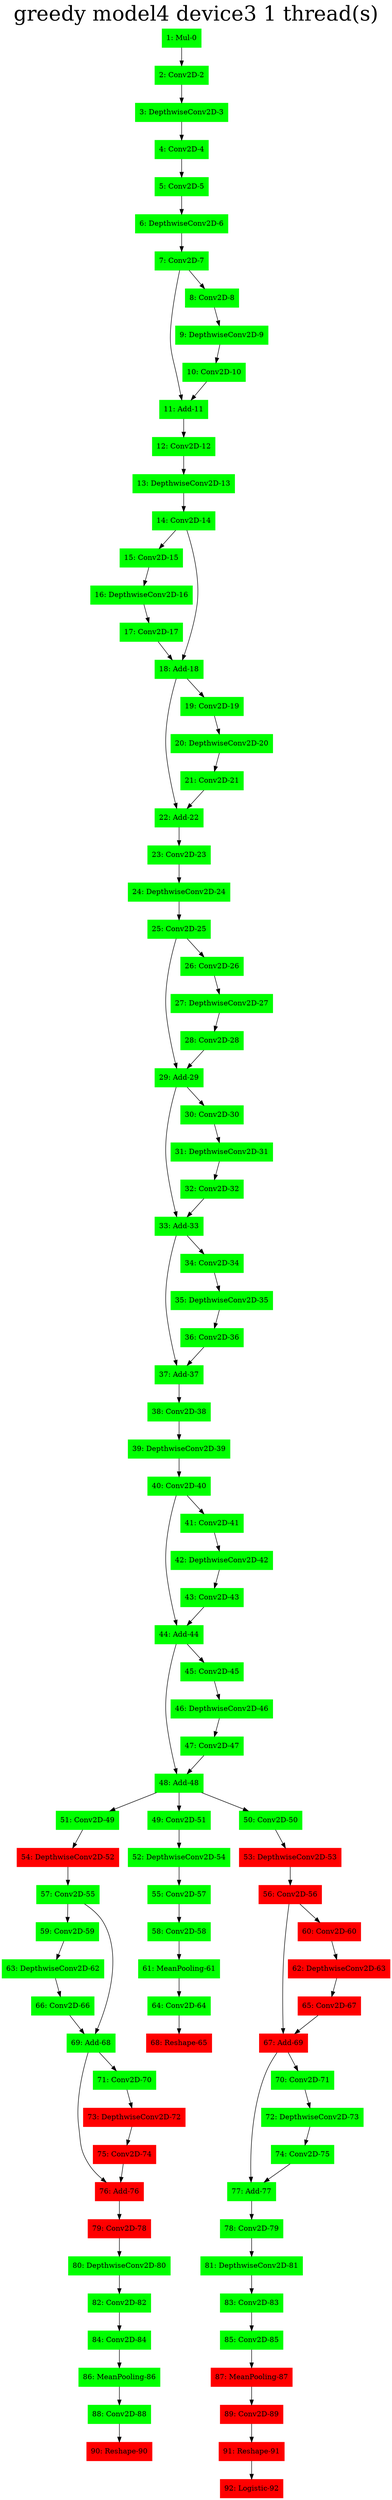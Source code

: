 digraph G {
label     = "greedy model4 device3 1 thread(s)"
    labelloc  =  t // t: Place the graph's title on top.
    fontsize  = 40 // Make title stand out by giving a large font size
    fontcolor = black"1: Mul-0"->"2: Conv2D-2";
"1: Mul-0" [shape=box,style=filled,color=green];
"2: Conv2D-2"->"3: DepthwiseConv2D-3";
"2: Conv2D-2" [shape=box,style=filled,color=green];
"3: DepthwiseConv2D-3"->"4: Conv2D-4";
"3: DepthwiseConv2D-3" [shape=box,style=filled,color=green];
"4: Conv2D-4"->"5: Conv2D-5";
"4: Conv2D-4" [shape=box,style=filled,color=green];
"5: Conv2D-5"->"6: DepthwiseConv2D-6";
"5: Conv2D-5" [shape=box,style=filled,color=green];
"6: DepthwiseConv2D-6"->"7: Conv2D-7";
"6: DepthwiseConv2D-6" [shape=box,style=filled,color=green];
"7: Conv2D-7"->"11: Add-11";
"7: Conv2D-7"->"8: Conv2D-8";
"7: Conv2D-7" [shape=box,style=filled,color=green];
"8: Conv2D-8"->"9: DepthwiseConv2D-9";
"8: Conv2D-8" [shape=box,style=filled,color=green];
"9: DepthwiseConv2D-9"->"10: Conv2D-10";
"9: DepthwiseConv2D-9" [shape=box,style=filled,color=green];
"10: Conv2D-10"->"11: Add-11";
"10: Conv2D-10" [shape=box,style=filled,color=green];
"11: Add-11"->"12: Conv2D-12";
"11: Add-11" [shape=box,style=filled,color=green];
"12: Conv2D-12"->"13: DepthwiseConv2D-13";
"12: Conv2D-12" [shape=box,style=filled,color=green];
"13: DepthwiseConv2D-13"->"14: Conv2D-14";
"13: DepthwiseConv2D-13" [shape=box,style=filled,color=green];
"14: Conv2D-14"->"15: Conv2D-15";
"14: Conv2D-14"->"18: Add-18";
"14: Conv2D-14" [shape=box,style=filled,color=green];
"15: Conv2D-15"->"16: DepthwiseConv2D-16";
"15: Conv2D-15" [shape=box,style=filled,color=green];
"16: DepthwiseConv2D-16"->"17: Conv2D-17";
"16: DepthwiseConv2D-16" [shape=box,style=filled,color=green];
"17: Conv2D-17"->"18: Add-18";
"17: Conv2D-17" [shape=box,style=filled,color=green];
"18: Add-18"->"22: Add-22";
"18: Add-18"->"19: Conv2D-19";
"18: Add-18" [shape=box,style=filled,color=green];
"19: Conv2D-19"->"20: DepthwiseConv2D-20";
"19: Conv2D-19" [shape=box,style=filled,color=green];
"20: DepthwiseConv2D-20"->"21: Conv2D-21";
"20: DepthwiseConv2D-20" [shape=box,style=filled,color=green];
"21: Conv2D-21"->"22: Add-22";
"21: Conv2D-21" [shape=box,style=filled,color=green];
"22: Add-22"->"23: Conv2D-23";
"22: Add-22" [shape=box,style=filled,color=green];
"23: Conv2D-23"->"24: DepthwiseConv2D-24";
"23: Conv2D-23" [shape=box,style=filled,color=green];
"24: DepthwiseConv2D-24"->"25: Conv2D-25";
"24: DepthwiseConv2D-24" [shape=box,style=filled,color=green];
"25: Conv2D-25"->"29: Add-29";
"25: Conv2D-25"->"26: Conv2D-26";
"25: Conv2D-25" [shape=box,style=filled,color=green];
"26: Conv2D-26"->"27: DepthwiseConv2D-27";
"26: Conv2D-26" [shape=box,style=filled,color=green];
"27: DepthwiseConv2D-27"->"28: Conv2D-28";
"27: DepthwiseConv2D-27" [shape=box,style=filled,color=green];
"28: Conv2D-28"->"29: Add-29";
"28: Conv2D-28" [shape=box,style=filled,color=green];
"29: Add-29"->"33: Add-33";
"29: Add-29"->"30: Conv2D-30";
"29: Add-29" [shape=box,style=filled,color=green];
"30: Conv2D-30"->"31: DepthwiseConv2D-31";
"30: Conv2D-30" [shape=box,style=filled,color=green];
"31: DepthwiseConv2D-31"->"32: Conv2D-32";
"31: DepthwiseConv2D-31" [shape=box,style=filled,color=green];
"32: Conv2D-32"->"33: Add-33";
"32: Conv2D-32" [shape=box,style=filled,color=green];
"33: Add-33"->"37: Add-37";
"33: Add-33"->"34: Conv2D-34";
"33: Add-33" [shape=box,style=filled,color=green];
"34: Conv2D-34"->"35: DepthwiseConv2D-35";
"34: Conv2D-34" [shape=box,style=filled,color=green];
"35: DepthwiseConv2D-35"->"36: Conv2D-36";
"35: DepthwiseConv2D-35" [shape=box,style=filled,color=green];
"36: Conv2D-36"->"37: Add-37";
"36: Conv2D-36" [shape=box,style=filled,color=green];
"37: Add-37"->"38: Conv2D-38";
"37: Add-37" [shape=box,style=filled,color=green];
"38: Conv2D-38"->"39: DepthwiseConv2D-39";
"38: Conv2D-38" [shape=box,style=filled,color=green];
"39: DepthwiseConv2D-39"->"40: Conv2D-40";
"39: DepthwiseConv2D-39" [shape=box,style=filled,color=green];
"40: Conv2D-40"->"44: Add-44";
"40: Conv2D-40"->"41: Conv2D-41";
"40: Conv2D-40" [shape=box,style=filled,color=green];
"41: Conv2D-41"->"42: DepthwiseConv2D-42";
"41: Conv2D-41" [shape=box,style=filled,color=green];
"42: DepthwiseConv2D-42"->"43: Conv2D-43";
"42: DepthwiseConv2D-42" [shape=box,style=filled,color=green];
"43: Conv2D-43"->"44: Add-44";
"43: Conv2D-43" [shape=box,style=filled,color=green];
"44: Add-44"->"48: Add-48";
"44: Add-44"->"45: Conv2D-45";
"44: Add-44" [shape=box,style=filled,color=green];
"45: Conv2D-45"->"46: DepthwiseConv2D-46";
"45: Conv2D-45" [shape=box,style=filled,color=green];
"46: DepthwiseConv2D-46"->"47: Conv2D-47";
"46: DepthwiseConv2D-46" [shape=box,style=filled,color=green];
"47: Conv2D-47"->"48: Add-48";
"47: Conv2D-47" [shape=box,style=filled,color=green];
"48: Add-48"->"51: Conv2D-49";
"48: Add-48"->"49: Conv2D-51";
"48: Add-48"->"50: Conv2D-50";
"48: Add-48" [shape=box,style=filled,color=green];
"49: Conv2D-51"->"52: DepthwiseConv2D-54";
"49: Conv2D-51" [shape=box,style=filled,color=green];
"52: DepthwiseConv2D-54"->"55: Conv2D-57";
"52: DepthwiseConv2D-54" [shape=box,style=filled,color=green];
"55: Conv2D-57"->"58: Conv2D-58";
"55: Conv2D-57" [shape=box,style=filled,color=green];
"58: Conv2D-58"->"61: MeanPooling-61";
"58: Conv2D-58" [shape=box,style=filled,color=green];
"61: MeanPooling-61"->"64: Conv2D-64";
"61: MeanPooling-61" [shape=box,style=filled,color=green];
"64: Conv2D-64"->"68: Reshape-65";
"64: Conv2D-64" [shape=box,style=filled,color=green];
"68: Reshape-65" [shape=box,style=filled,color=red];
"50: Conv2D-50"->"53: DepthwiseConv2D-53";
"50: Conv2D-50" [shape=box,style=filled,color=green];
"53: DepthwiseConv2D-53"->"56: Conv2D-56";
"53: DepthwiseConv2D-53" [shape=box,style=filled,color=red];
"56: Conv2D-56"->"67: Add-69";
"56: Conv2D-56"->"60: Conv2D-60";
"56: Conv2D-56" [shape=box,style=filled,color=red];
"60: Conv2D-60"->"62: DepthwiseConv2D-63";
"60: Conv2D-60" [shape=box,style=filled,color=red];
"62: DepthwiseConv2D-63"->"65: Conv2D-67";
"62: DepthwiseConv2D-63" [shape=box,style=filled,color=red];
"65: Conv2D-67"->"67: Add-69";
"65: Conv2D-67" [shape=box,style=filled,color=red];
"67: Add-69"->"77: Add-77";
"67: Add-69"->"70: Conv2D-71";
"67: Add-69" [shape=box,style=filled,color=red];
"70: Conv2D-71"->"72: DepthwiseConv2D-73";
"70: Conv2D-71" [shape=box,style=filled,color=green];
"72: DepthwiseConv2D-73"->"74: Conv2D-75";
"72: DepthwiseConv2D-73" [shape=box,style=filled,color=green];
"74: Conv2D-75"->"77: Add-77";
"74: Conv2D-75" [shape=box,style=filled,color=green];
"77: Add-77"->"78: Conv2D-79";
"77: Add-77" [shape=box,style=filled,color=green];
"78: Conv2D-79"->"81: DepthwiseConv2D-81";
"78: Conv2D-79" [shape=box,style=filled,color=green];
"81: DepthwiseConv2D-81"->"83: Conv2D-83";
"81: DepthwiseConv2D-81" [shape=box,style=filled,color=green];
"83: Conv2D-83"->"85: Conv2D-85";
"83: Conv2D-83" [shape=box,style=filled,color=green];
"85: Conv2D-85"->"87: MeanPooling-87";
"85: Conv2D-85" [shape=box,style=filled,color=green];
"87: MeanPooling-87"->"89: Conv2D-89";
"87: MeanPooling-87" [shape=box,style=filled,color=red];
"89: Conv2D-89"->"91: Reshape-91";
"89: Conv2D-89" [shape=box,style=filled,color=red];
"91: Reshape-91"->"92: Logistic-92";
"91: Reshape-91" [shape=box,style=filled,color=red];
"92: Logistic-92" [shape=box,style=filled,color=red];
"51: Conv2D-49"->"54: DepthwiseConv2D-52";
"51: Conv2D-49" [shape=box,style=filled,color=green];
"54: DepthwiseConv2D-52"->"57: Conv2D-55";
"54: DepthwiseConv2D-52" [shape=box,style=filled,color=red];
"57: Conv2D-55"->"59: Conv2D-59";
"57: Conv2D-55"->"69: Add-68";
"57: Conv2D-55" [shape=box,style=filled,color=green];
"59: Conv2D-59"->"63: DepthwiseConv2D-62";
"59: Conv2D-59" [shape=box,style=filled,color=green];
"63: DepthwiseConv2D-62"->"66: Conv2D-66";
"63: DepthwiseConv2D-62" [shape=box,style=filled,color=green];
"66: Conv2D-66"->"69: Add-68";
"66: Conv2D-66" [shape=box,style=filled,color=green];
"69: Add-68"->"76: Add-76";
"69: Add-68"->"71: Conv2D-70";
"69: Add-68" [shape=box,style=filled,color=green];
"71: Conv2D-70"->"73: DepthwiseConv2D-72";
"71: Conv2D-70" [shape=box,style=filled,color=green];
"73: DepthwiseConv2D-72"->"75: Conv2D-74";
"73: DepthwiseConv2D-72" [shape=box,style=filled,color=red];
"75: Conv2D-74"->"76: Add-76";
"75: Conv2D-74" [shape=box,style=filled,color=red];
"76: Add-76"->"79: Conv2D-78";
"76: Add-76" [shape=box,style=filled,color=red];
"79: Conv2D-78"->"80: DepthwiseConv2D-80";
"79: Conv2D-78" [shape=box,style=filled,color=red];
"80: DepthwiseConv2D-80"->"82: Conv2D-82";
"80: DepthwiseConv2D-80" [shape=box,style=filled,color=green];
"82: Conv2D-82"->"84: Conv2D-84";
"82: Conv2D-82" [shape=box,style=filled,color=green];
"84: Conv2D-84"->"86: MeanPooling-86";
"84: Conv2D-84" [shape=box,style=filled,color=green];
"86: MeanPooling-86"->"88: Conv2D-88";
"86: MeanPooling-86" [shape=box,style=filled,color=green];
"88: Conv2D-88"->"90: Reshape-90";
"88: Conv2D-88" [shape=box,style=filled,color=green];
"90: Reshape-90" [shape=box,style=filled,color=red];
}